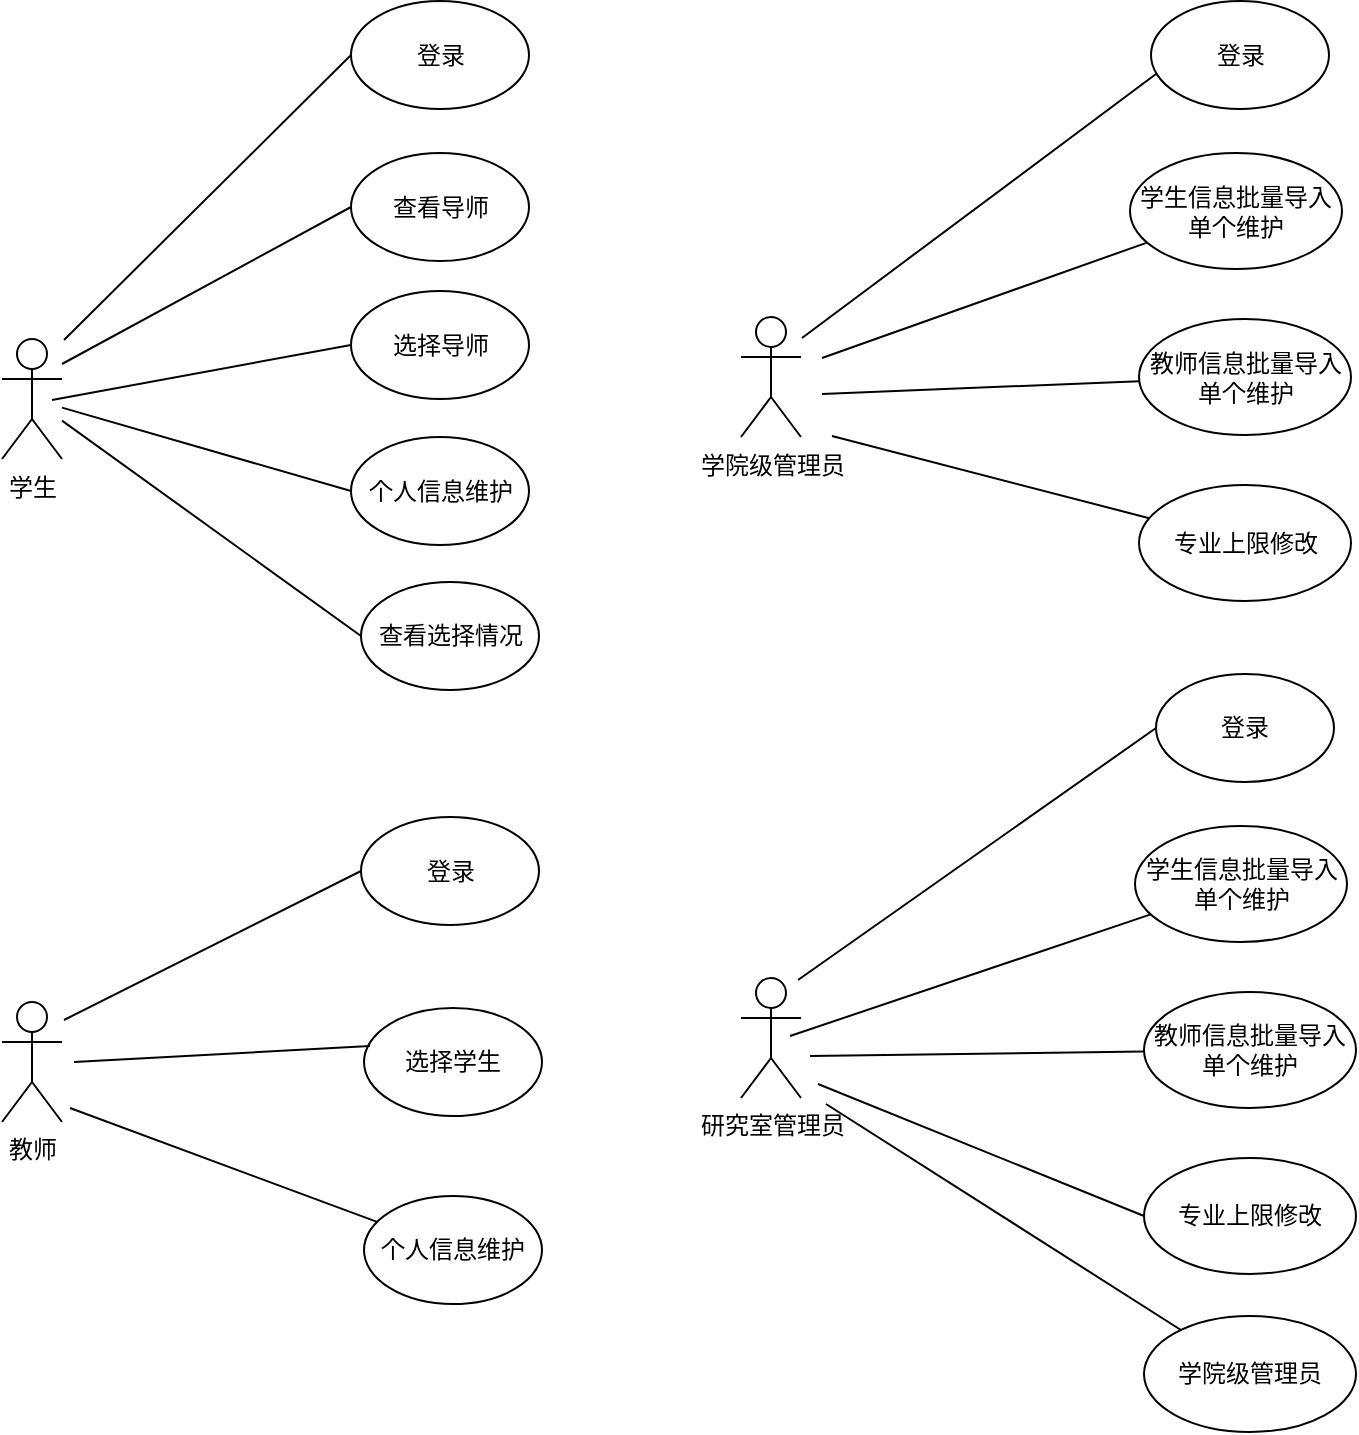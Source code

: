 <mxfile version="12.2.4" pages="1"><diagram id="6hGFLwfOUW9BJ-s0fimq" name="Page-1"><mxGraphModel dx="714" dy="530" grid="0" gridSize="10" guides="1" tooltips="1" connect="1" arrows="1" fold="1" page="1" pageScale="1" pageWidth="827" pageHeight="1169" background="none" math="0" shadow="0"><root><mxCell id="0"/><mxCell id="1" parent="0"/><mxCell id="2" value="&lt;font color=&quot;#000000&quot;&gt;学生&lt;/font&gt;" style="shape=umlActor;verticalLabelPosition=bottom;labelBackgroundColor=#ffffff;verticalAlign=top;html=1;outlineConnect=0;" parent="1" vertex="1"><mxGeometry x="95" y="204.5" width="30" height="60" as="geometry"/></mxCell><mxCell id="4" value="&lt;font color=&quot;#000000&quot;&gt;教师&lt;/font&gt;" style="shape=umlActor;verticalLabelPosition=bottom;labelBackgroundColor=#ffffff;verticalAlign=top;html=1;outlineConnect=0;" parent="1" vertex="1"><mxGeometry x="95" y="536" width="30" height="60" as="geometry"/></mxCell><mxCell id="5" value="&lt;font color=&quot;#000000&quot;&gt;学院级管理员&lt;/font&gt;" style="shape=umlActor;verticalLabelPosition=bottom;labelBackgroundColor=#ffffff;verticalAlign=top;html=1;outlineConnect=0;" parent="1" vertex="1"><mxGeometry x="464.5" y="193.5" width="30" height="60" as="geometry"/></mxCell><mxCell id="11" value="&lt;font color=&quot;#000000&quot;&gt;研究室管理员&lt;/font&gt;" style="shape=umlActor;verticalLabelPosition=bottom;labelBackgroundColor=#ffffff;verticalAlign=top;html=1;outlineConnect=0;" parent="1" vertex="1"><mxGeometry x="464.5" y="524" width="30" height="60" as="geometry"/></mxCell><mxCell id="30" value="登录" style="ellipse;whiteSpace=wrap;html=1;" parent="1" vertex="1"><mxGeometry x="269.5" y="35.5" width="89" height="54" as="geometry"/></mxCell><mxCell id="31" value="查看导师" style="ellipse;whiteSpace=wrap;html=1;" parent="1" vertex="1"><mxGeometry x="269.5" y="111.5" width="89" height="54" as="geometry"/></mxCell><mxCell id="32" value="选择导师" style="ellipse;whiteSpace=wrap;html=1;" parent="1" vertex="1"><mxGeometry x="269.5" y="180.5" width="89" height="54" as="geometry"/></mxCell><mxCell id="33" value="查看选择情况" style="ellipse;whiteSpace=wrap;html=1;" parent="1" vertex="1"><mxGeometry x="274.5" y="326" width="89" height="54" as="geometry"/></mxCell><mxCell id="36" value="个人信息维护" style="ellipse;whiteSpace=wrap;html=1;" parent="1" vertex="1"><mxGeometry x="269.5" y="253.5" width="89" height="54" as="geometry"/></mxCell><mxCell id="37" value="" style="endArrow=none;html=1;entryX=0;entryY=0.5;entryDx=0;entryDy=0;" parent="1" source="2" target="33" edge="1"><mxGeometry width="50" height="50" relative="1" as="geometry"><mxPoint x="95" y="683" as="sourcePoint"/><mxPoint x="145" y="633" as="targetPoint"/></mxGeometry></mxCell><mxCell id="38" value="" style="endArrow=none;html=1;entryX=0;entryY=0.5;entryDx=0;entryDy=0;" parent="1" source="2" target="36" edge="1"><mxGeometry width="50" height="50" relative="1" as="geometry"><mxPoint x="135" y="259.77" as="sourcePoint"/><mxPoint x="286.5" y="414" as="targetPoint"/></mxGeometry></mxCell><mxCell id="39" value="" style="endArrow=none;html=1;entryX=0;entryY=0.5;entryDx=0;entryDy=0;" parent="1" target="32" edge="1"><mxGeometry width="50" height="50" relative="1" as="geometry"><mxPoint x="120" y="235" as="sourcePoint"/><mxPoint x="286.5" y="329.5" as="targetPoint"/></mxGeometry></mxCell><mxCell id="40" value="" style="endArrow=none;html=1;entryX=0;entryY=0.5;entryDx=0;entryDy=0;" parent="1" target="31" edge="1"><mxGeometry width="50" height="50" relative="1" as="geometry"><mxPoint x="125" y="217" as="sourcePoint"/><mxPoint x="279.5" y="244.5" as="targetPoint"/></mxGeometry></mxCell><mxCell id="41" value="" style="endArrow=none;html=1;entryX=0;entryY=0.5;entryDx=0;entryDy=0;" parent="1" target="30" edge="1"><mxGeometry width="50" height="50" relative="1" as="geometry"><mxPoint x="126" y="205" as="sourcePoint"/><mxPoint x="279.5" y="156.5" as="targetPoint"/></mxGeometry></mxCell><mxCell id="47" value="登录" style="ellipse;whiteSpace=wrap;html=1;" parent="1" vertex="1"><mxGeometry x="274.5" y="443.5" width="89" height="54" as="geometry"/></mxCell><mxCell id="48" value="学生信息批量导入&lt;br&gt;单个维护" style="ellipse;whiteSpace=wrap;html=1;" parent="1" vertex="1"><mxGeometry x="659" y="111.5" width="106" height="58" as="geometry"/></mxCell><mxCell id="49" value="教师信息批量导入&lt;br&gt;单个维护" style="ellipse;whiteSpace=wrap;html=1;" parent="1" vertex="1"><mxGeometry x="663.5" y="194.5" width="106" height="58" as="geometry"/></mxCell><mxCell id="50" value="专业上限修改" style="ellipse;whiteSpace=wrap;html=1;" parent="1" vertex="1"><mxGeometry x="663.5" y="277.5" width="106" height="58" as="geometry"/></mxCell><mxCell id="51" value="选择学生" style="ellipse;whiteSpace=wrap;html=1;" parent="1" vertex="1"><mxGeometry x="276" y="539" width="89" height="54" as="geometry"/></mxCell><mxCell id="52" value="个人信息维护" style="ellipse;whiteSpace=wrap;html=1;" parent="1" vertex="1"><mxGeometry x="276" y="633" width="89" height="54" as="geometry"/></mxCell><mxCell id="54" value="" style="endArrow=none;html=1;entryX=0;entryY=0.5;entryDx=0;entryDy=0;" parent="1" target="47" edge="1"><mxGeometry width="50" height="50" relative="1" as="geometry"><mxPoint x="126" y="545" as="sourcePoint"/><mxPoint x="145" y="993" as="targetPoint"/></mxGeometry></mxCell><mxCell id="55" value="" style="endArrow=none;html=1;entryX=0.034;entryY=0.352;entryDx=0;entryDy=0;entryPerimeter=0;" parent="1" target="51" edge="1"><mxGeometry width="50" height="50" relative="1" as="geometry"><mxPoint x="131" y="566" as="sourcePoint"/><mxPoint x="284.5" y="480.5" as="targetPoint"/></mxGeometry></mxCell><mxCell id="56" value="" style="endArrow=none;html=1;" parent="1" target="52" edge="1"><mxGeometry width="50" height="50" relative="1" as="geometry"><mxPoint x="129" y="589" as="sourcePoint"/><mxPoint x="289.026" y="568.008" as="targetPoint"/></mxGeometry></mxCell><mxCell id="57" value="登录" style="ellipse;whiteSpace=wrap;html=1;" parent="1" vertex="1"><mxGeometry x="669.5" y="35.5" width="89" height="54" as="geometry"/></mxCell><mxCell id="58" value="学生信息批量导入&lt;br&gt;单个维护" style="ellipse;whiteSpace=wrap;html=1;" parent="1" vertex="1"><mxGeometry x="661.5" y="448" width="106" height="58" as="geometry"/></mxCell><mxCell id="59" value="教师信息批量导入&lt;br&gt;单个维护" style="ellipse;whiteSpace=wrap;html=1;" parent="1" vertex="1"><mxGeometry x="666" y="531" width="106" height="58" as="geometry"/></mxCell><mxCell id="60" value="专业上限修改" style="ellipse;whiteSpace=wrap;html=1;" parent="1" vertex="1"><mxGeometry x="666" y="614" width="106" height="58" as="geometry"/></mxCell><mxCell id="61" value="登录" style="ellipse;whiteSpace=wrap;html=1;" parent="1" vertex="1"><mxGeometry x="672" y="372" width="89" height="54" as="geometry"/></mxCell><mxCell id="62" value="学院级管理员" style="ellipse;whiteSpace=wrap;html=1;" parent="1" vertex="1"><mxGeometry x="666" y="693" width="106" height="58" as="geometry"/></mxCell><mxCell id="63" value="" style="endArrow=none;html=1;entryX=0.028;entryY=0.676;entryDx=0;entryDy=0;entryPerimeter=0;" parent="1" target="57" edge="1"><mxGeometry width="50" height="50" relative="1" as="geometry"><mxPoint x="495" y="204" as="sourcePoint"/><mxPoint x="279.5" y="72.5" as="targetPoint"/></mxGeometry></mxCell><mxCell id="64" value="" style="endArrow=none;html=1;" parent="1" target="48" edge="1"><mxGeometry width="50" height="50" relative="1" as="geometry"><mxPoint x="505" y="214" as="sourcePoint"/><mxPoint x="693.481" y="92.15" as="targetPoint"/></mxGeometry></mxCell><mxCell id="65" value="" style="endArrow=none;html=1;" parent="1" target="49" edge="1"><mxGeometry width="50" height="50" relative="1" as="geometry"><mxPoint x="505" y="232" as="sourcePoint"/><mxPoint x="681.992" y="82.004" as="targetPoint"/></mxGeometry></mxCell><mxCell id="66" value="" style="endArrow=none;html=1;" parent="1" target="50" edge="1"><mxGeometry width="50" height="50" relative="1" as="geometry"><mxPoint x="510" y="253" as="sourcePoint"/><mxPoint x="673.627" y="235.505" as="targetPoint"/></mxGeometry></mxCell><mxCell id="67" value="" style="endArrow=none;html=1;entryX=0;entryY=0.5;entryDx=0;entryDy=0;" parent="1" target="61" edge="1"><mxGeometry width="50" height="50" relative="1" as="geometry"><mxPoint x="493" y="525" as="sourcePoint"/><mxPoint x="678.538" y="304.16" as="targetPoint"/></mxGeometry></mxCell><mxCell id="68" value="" style="endArrow=none;html=1;" parent="1" target="58" edge="1"><mxGeometry width="50" height="50" relative="1" as="geometry"><mxPoint x="489" y="553" as="sourcePoint"/><mxPoint x="682" y="409" as="targetPoint"/></mxGeometry></mxCell><mxCell id="69" value="" style="endArrow=none;html=1;" parent="1" target="59" edge="1"><mxGeometry width="50" height="50" relative="1" as="geometry"><mxPoint x="499" y="563" as="sourcePoint"/><mxPoint x="679.401" y="502.233" as="targetPoint"/></mxGeometry></mxCell><mxCell id="70" value="" style="endArrow=none;html=1;entryX=0;entryY=0.5;entryDx=0;entryDy=0;" parent="1" target="60" edge="1"><mxGeometry width="50" height="50" relative="1" as="geometry"><mxPoint x="503" y="577" as="sourcePoint"/><mxPoint x="682" y="409" as="targetPoint"/></mxGeometry></mxCell><mxCell id="71" value="" style="endArrow=none;html=1;" parent="1" target="62" edge="1"><mxGeometry width="50" height="50" relative="1" as="geometry"><mxPoint x="507" y="587" as="sourcePoint"/><mxPoint x="676" y="653" as="targetPoint"/></mxGeometry></mxCell></root></mxGraphModel></diagram></mxfile>